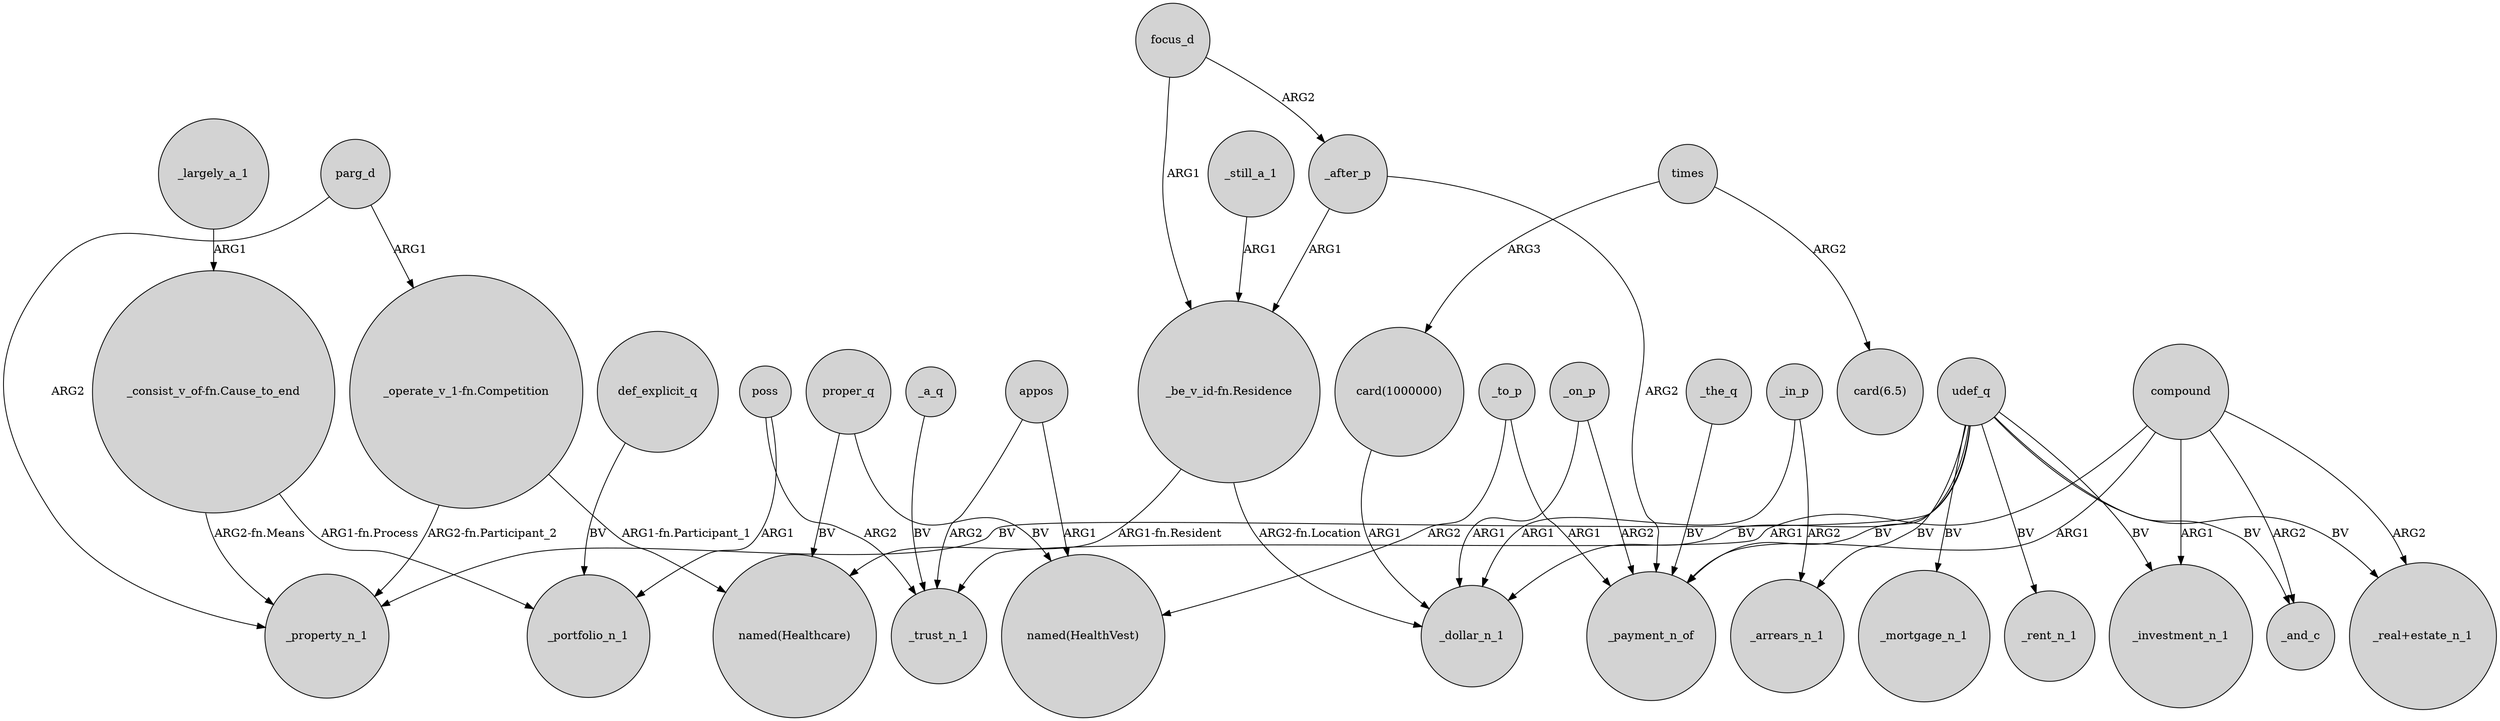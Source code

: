 digraph {
	node [shape=circle style=filled]
	_still_a_1 -> "_be_v_id-fn.Residence" [label=ARG1]
	_in_p -> _arrears_n_1 [label=ARG2]
	"_operate_v_1-fn.Competition" -> "named(Healthcare)" [label="ARG1-fn.Participant_1"]
	compound -> _investment_n_1 [label=ARG1]
	"_be_v_id-fn.Residence" -> "named(Healthcare)" [label="ARG1-fn.Resident"]
	_on_p -> _dollar_n_1 [label=ARG1]
	"_consist_v_of-fn.Cause_to_end" -> _property_n_1 [label="ARG2-fn.Means"]
	_after_p -> "_be_v_id-fn.Residence" [label=ARG1]
	appos -> _trust_n_1 [label=ARG2]
	times -> "card(1000000)" [label=ARG3]
	"_consist_v_of-fn.Cause_to_end" -> _portfolio_n_1 [label="ARG1-fn.Process"]
	times -> "card(6.5)" [label=ARG2]
	compound -> "_real+estate_n_1" [label=ARG2]
	_largely_a_1 -> "_consist_v_of-fn.Cause_to_end" [label=ARG1]
	udef_q -> _and_c [label=BV]
	compound -> _and_c [label=ARG2]
	_after_p -> _payment_n_of [label=ARG2]
	udef_q -> _mortgage_n_1 [label=BV]
	_a_q -> _trust_n_1 [label=BV]
	_in_p -> _dollar_n_1 [label=ARG1]
	appos -> "named(HealthVest)" [label=ARG1]
	compound -> _trust_n_1 [label=ARG1]
	udef_q -> _property_n_1 [label=BV]
	parg_d -> _property_n_1 [label=ARG2]
	udef_q -> _dollar_n_1 [label=BV]
	"card(1000000)" -> _dollar_n_1 [label=ARG1]
	poss -> _portfolio_n_1 [label=ARG1]
	focus_d -> _after_p [label=ARG2]
	udef_q -> _investment_n_1 [label=BV]
	udef_q -> _payment_n_of [label=BV]
	def_explicit_q -> _portfolio_n_1 [label=BV]
	_on_p -> _payment_n_of [label=ARG2]
	parg_d -> "_operate_v_1-fn.Competition" [label=ARG1]
	udef_q -> _arrears_n_1 [label=BV]
	"_operate_v_1-fn.Competition" -> _property_n_1 [label="ARG2-fn.Participant_2"]
	_to_p -> "named(HealthVest)" [label=ARG2]
	poss -> _trust_n_1 [label=ARG2]
	compound -> _payment_n_of [label=ARG1]
	"_be_v_id-fn.Residence" -> _dollar_n_1 [label="ARG2-fn.Location"]
	udef_q -> _rent_n_1 [label=BV]
	_to_p -> _payment_n_of [label=ARG1]
	udef_q -> "_real+estate_n_1" [label=BV]
	proper_q -> "named(HealthVest)" [label=BV]
	proper_q -> "named(Healthcare)" [label=BV]
	_the_q -> _payment_n_of [label=BV]
	focus_d -> "_be_v_id-fn.Residence" [label=ARG1]
}
